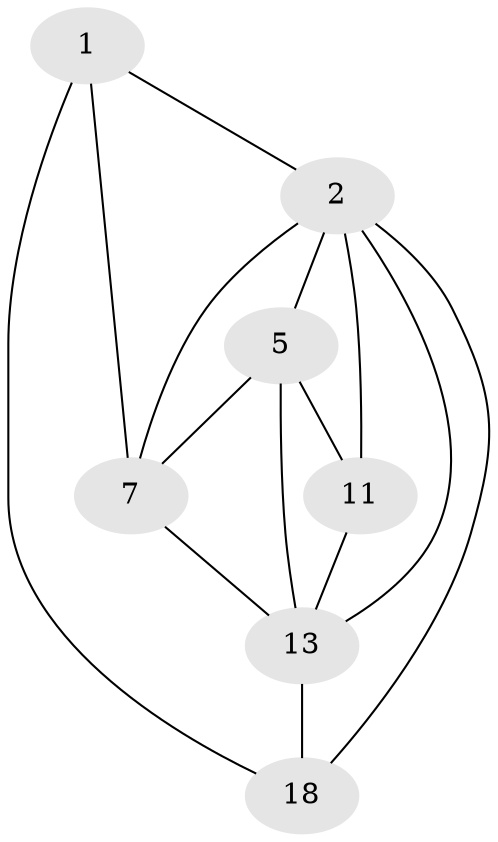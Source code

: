 // Generated by graph-tools (version 1.1) at 2025/46/02/15/25 05:46:28]
// undirected, 7 vertices, 14 edges
graph export_dot {
graph [start="1"]
  node [color=gray90,style=filled];
  1 [super="+4+20"];
  2 [super="+3+10+15+17+19"];
  5 [super="+6+8+10+14+16"];
  7 [super="+9+12"];
  11;
  13;
  18;
  1 -- 2;
  1 -- 7;
  1 -- 18;
  2 -- 5;
  2 -- 7;
  2 -- 11;
  2 -- 13;
  2 -- 18;
  5 -- 7;
  5 -- 11;
  5 -- 13;
  7 -- 13;
  11 -- 13;
  13 -- 18;
}
